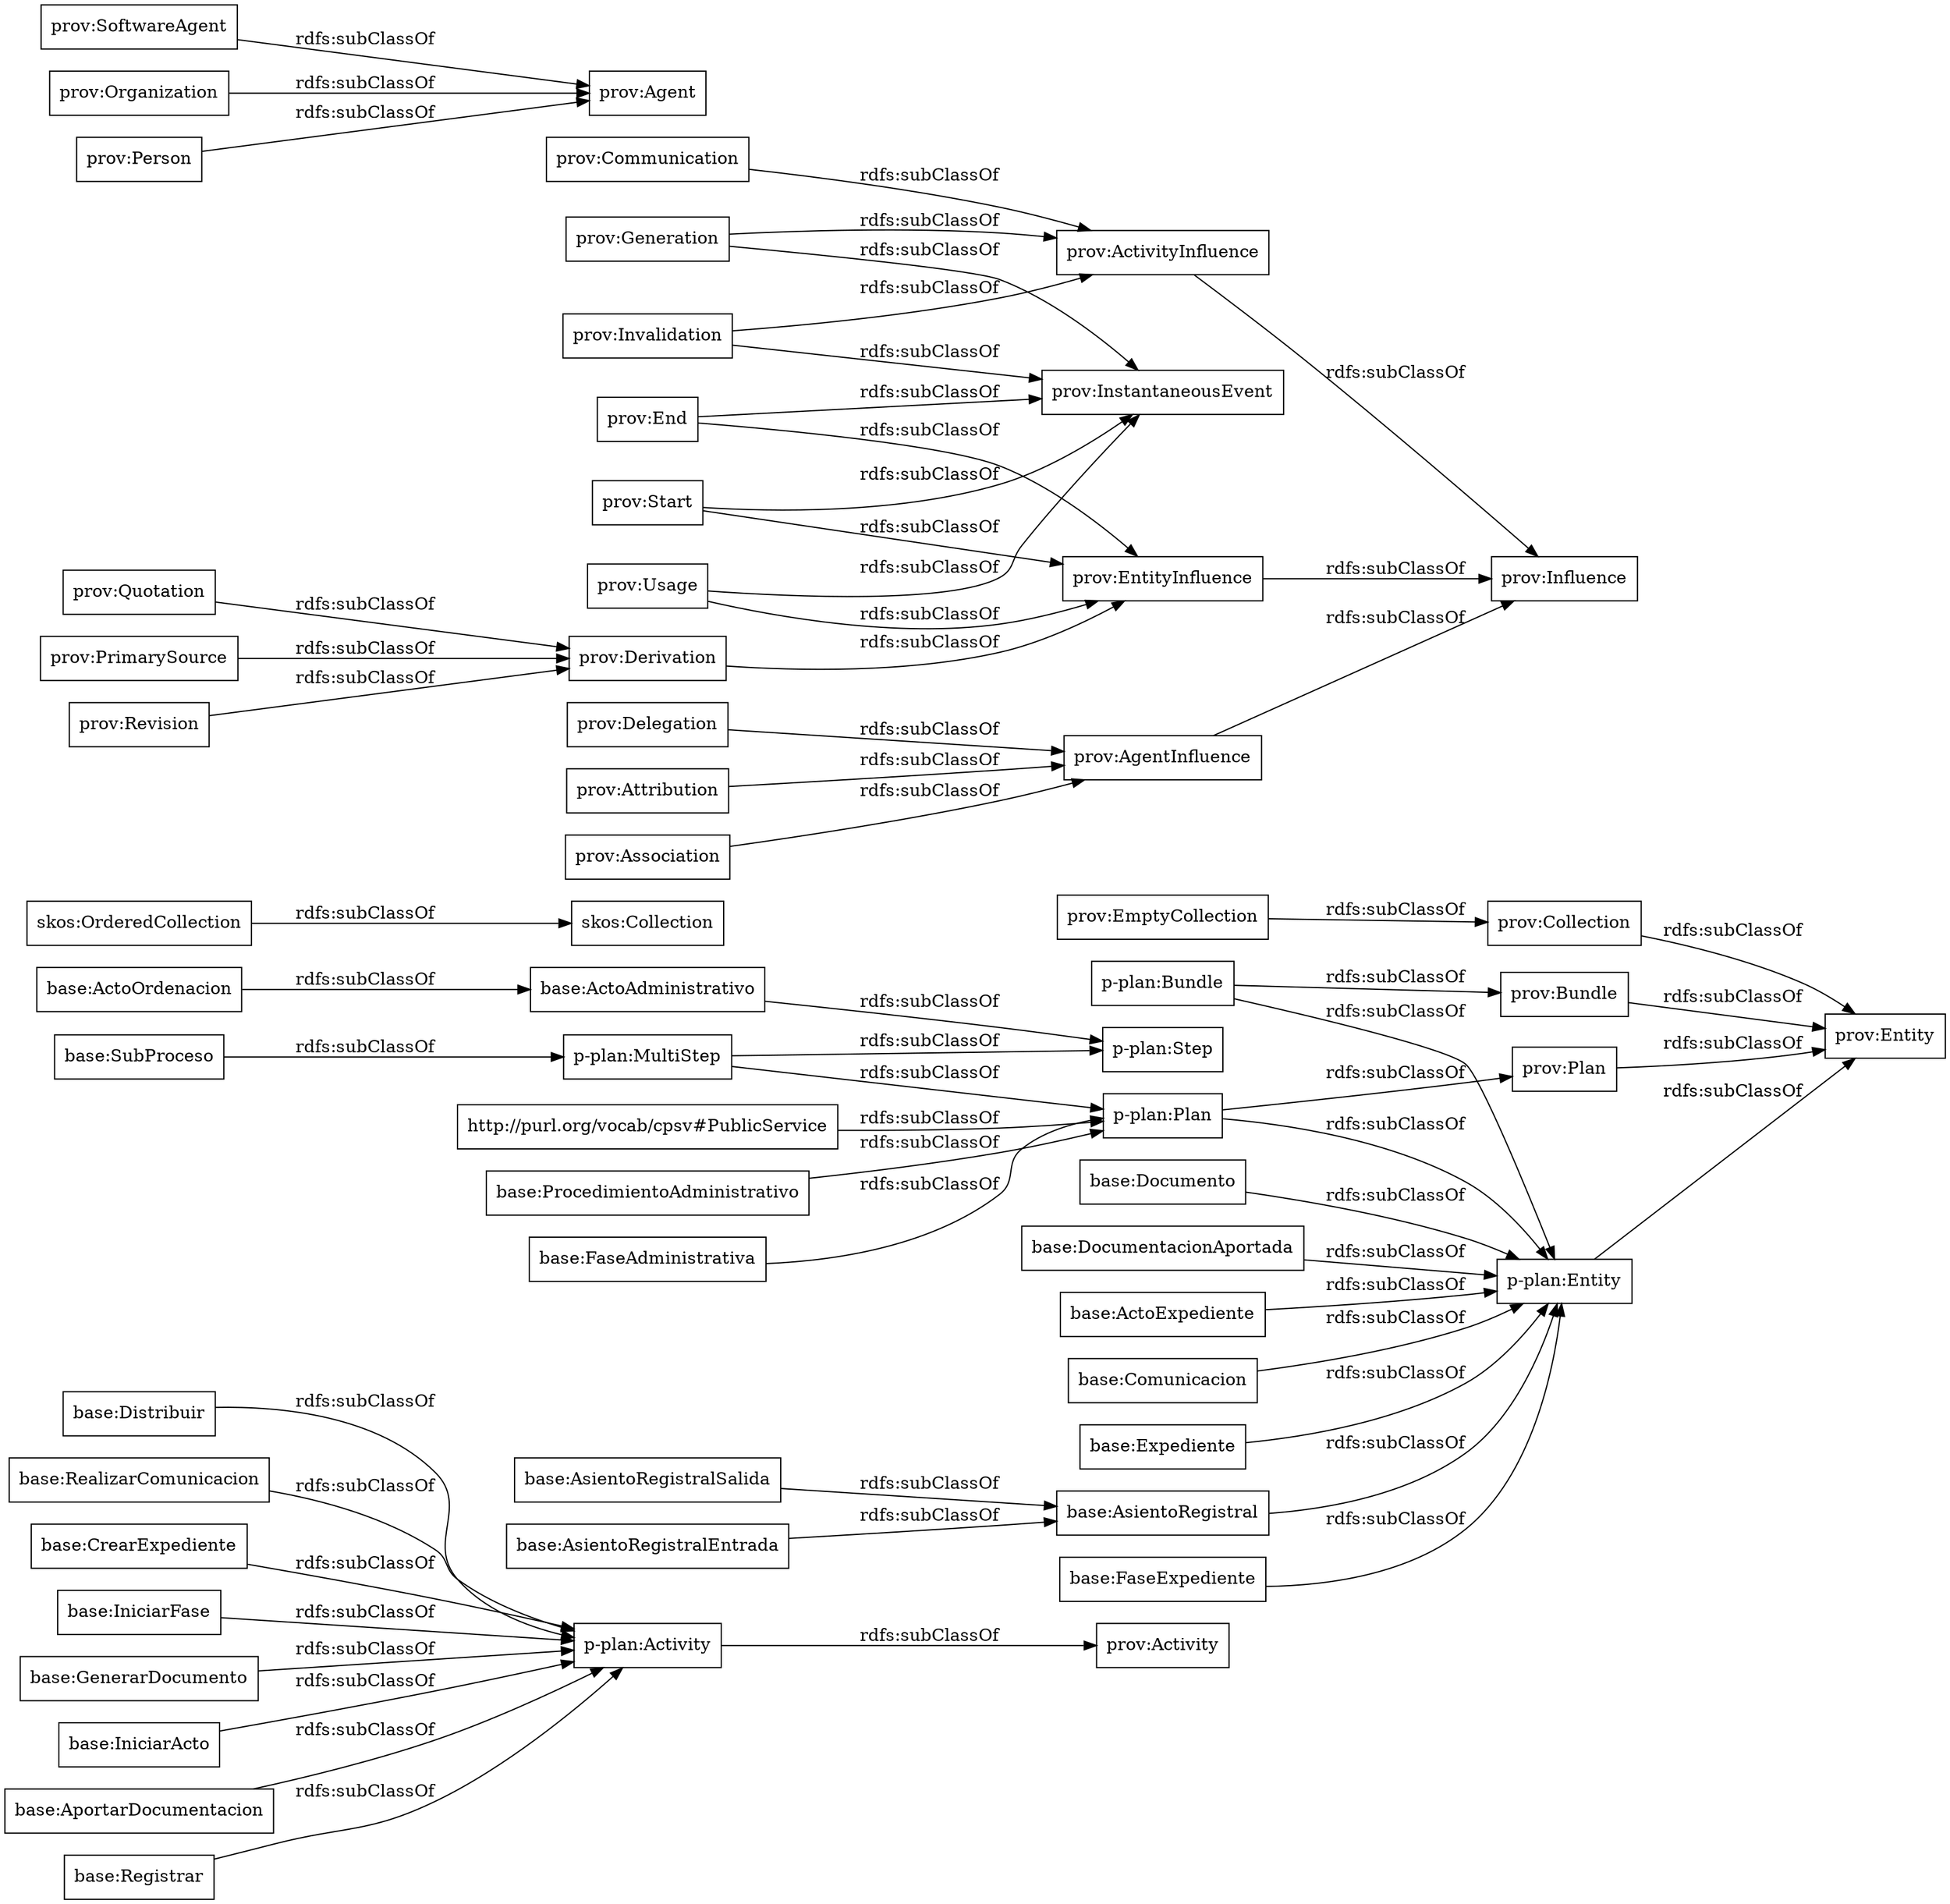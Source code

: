 digraph ar2dtool_diagram { 
rankdir=LR;
size="1000"
node [shape = rectangle, color="black"]; "base:Distribuir" "base:AsientoRegistral" "base:RealizarComunicacion" "base:FaseExpediente" "base:CrearExpediente" "base:Documento" "base:AsientoRegistralSalida" "base:IniciarFase" "base:DocumentacionAportada" "base:ProcedimientoAdministrativo" "base:FaseAdministrativa" "base:ActoExpediente" "base:SubProceso" "base:GenerarDocumento" "base:AsientoRegistralEntrada" "base:Comunicacion" "base:IniciarActo" "base:AportarDocumentacion" "base:Expediente" "base:ActoOrdenacion" "base:Registrar" "base:ActoAdministrativo" "skos:OrderedCollection" "skos:Collection" "p-plan:MultiStep" "p-plan:Activity" "p-plan:Step" "p-plan:Entity" "p-plan:Bundle" "prov:Bundle" "prov:Entity" "p-plan:Plan" "prov:Plan" "prov:Activity" "prov:Influence" "prov:End" "prov:Agent" "prov:Derivation" "prov:Quotation" "prov:Collection" "prov:InstantaneousEvent" "prov:Delegation" "prov:Invalidation" "prov:Usage" "prov:SoftwareAgent" "prov:Attribution" "prov:PrimarySource" "prov:ActivityInfluence" "prov:Organization" "prov:EmptyCollection" "prov:Revision" "prov:Communication" "prov:Association" "prov:Start" "prov:EntityInfluence" "prov:AgentInfluence" "prov:Generation" "prov:Person" ; /*classes style*/
	"prov:Plan" -> "prov:Entity" [ label = "rdfs:subClassOf" ];
	"base:FaseAdministrativa" -> "p-plan:Plan" [ label = "rdfs:subClassOf" ];
	"prov:Invalidation" -> "prov:ActivityInfluence" [ label = "rdfs:subClassOf" ];
	"prov:Invalidation" -> "prov:InstantaneousEvent" [ label = "rdfs:subClassOf" ];
	"prov:Quotation" -> "prov:Derivation" [ label = "rdfs:subClassOf" ];
	"base:IniciarActo" -> "p-plan:Activity" [ label = "rdfs:subClassOf" ];
	"prov:Communication" -> "prov:ActivityInfluence" [ label = "rdfs:subClassOf" ];
	"prov:ActivityInfluence" -> "prov:Influence" [ label = "rdfs:subClassOf" ];
	"prov:SoftwareAgent" -> "prov:Agent" [ label = "rdfs:subClassOf" ];
	"base:ActoAdministrativo" -> "p-plan:Step" [ label = "rdfs:subClassOf" ];
	"prov:PrimarySource" -> "prov:Derivation" [ label = "rdfs:subClassOf" ];
	"p-plan:Entity" -> "prov:Entity" [ label = "rdfs:subClassOf" ];
	"http://purl.org/vocab/cpsv#PublicService" -> "p-plan:Plan" [ label = "rdfs:subClassOf" ];
	"base:Documento" -> "p-plan:Entity" [ label = "rdfs:subClassOf" ];
	"base:AportarDocumentacion" -> "p-plan:Activity" [ label = "rdfs:subClassOf" ];
	"prov:Attribution" -> "prov:AgentInfluence" [ label = "rdfs:subClassOf" ];
	"p-plan:MultiStep" -> "p-plan:Step" [ label = "rdfs:subClassOf" ];
	"p-plan:MultiStep" -> "p-plan:Plan" [ label = "rdfs:subClassOf" ];
	"base:RealizarComunicacion" -> "p-plan:Activity" [ label = "rdfs:subClassOf" ];
	"prov:Delegation" -> "prov:AgentInfluence" [ label = "rdfs:subClassOf" ];
	"base:AsientoRegistralEntrada" -> "base:AsientoRegistral" [ label = "rdfs:subClassOf" ];
	"prov:Derivation" -> "prov:EntityInfluence" [ label = "rdfs:subClassOf" ];
	"base:CrearExpediente" -> "p-plan:Activity" [ label = "rdfs:subClassOf" ];
	"prov:Association" -> "prov:AgentInfluence" [ label = "rdfs:subClassOf" ];
	"prov:End" -> "prov:EntityInfluence" [ label = "rdfs:subClassOf" ];
	"prov:End" -> "prov:InstantaneousEvent" [ label = "rdfs:subClassOf" ];
	"prov:Usage" -> "prov:InstantaneousEvent" [ label = "rdfs:subClassOf" ];
	"prov:Usage" -> "prov:EntityInfluence" [ label = "rdfs:subClassOf" ];
	"prov:Collection" -> "prov:Entity" [ label = "rdfs:subClassOf" ];
	"skos:OrderedCollection" -> "skos:Collection" [ label = "rdfs:subClassOf" ];
	"base:AsientoRegistral" -> "p-plan:Entity" [ label = "rdfs:subClassOf" ];
	"prov:Bundle" -> "prov:Entity" [ label = "rdfs:subClassOf" ];
	"base:DocumentacionAportada" -> "p-plan:Entity" [ label = "rdfs:subClassOf" ];
	"prov:Start" -> "prov:EntityInfluence" [ label = "rdfs:subClassOf" ];
	"prov:Start" -> "prov:InstantaneousEvent" [ label = "rdfs:subClassOf" ];
	"prov:EmptyCollection" -> "prov:Collection" [ label = "rdfs:subClassOf" ];
	"prov:Revision" -> "prov:Derivation" [ label = "rdfs:subClassOf" ];
	"p-plan:Activity" -> "prov:Activity" [ label = "rdfs:subClassOf" ];
	"prov:Organization" -> "prov:Agent" [ label = "rdfs:subClassOf" ];
	"prov:EntityInfluence" -> "prov:Influence" [ label = "rdfs:subClassOf" ];
	"base:Comunicacion" -> "p-plan:Entity" [ label = "rdfs:subClassOf" ];
	"base:ProcedimientoAdministrativo" -> "p-plan:Plan" [ label = "rdfs:subClassOf" ];
	"prov:Person" -> "prov:Agent" [ label = "rdfs:subClassOf" ];
	"base:AsientoRegistralSalida" -> "base:AsientoRegistral" [ label = "rdfs:subClassOf" ];
	"prov:AgentInfluence" -> "prov:Influence" [ label = "rdfs:subClassOf" ];
	"base:GenerarDocumento" -> "p-plan:Activity" [ label = "rdfs:subClassOf" ];
	"base:SubProceso" -> "p-plan:MultiStep" [ label = "rdfs:subClassOf" ];
	"base:Distribuir" -> "p-plan:Activity" [ label = "rdfs:subClassOf" ];
	"base:ActoOrdenacion" -> "base:ActoAdministrativo" [ label = "rdfs:subClassOf" ];
	"base:IniciarFase" -> "p-plan:Activity" [ label = "rdfs:subClassOf" ];
	"prov:Generation" -> "prov:ActivityInfluence" [ label = "rdfs:subClassOf" ];
	"prov:Generation" -> "prov:InstantaneousEvent" [ label = "rdfs:subClassOf" ];
	"base:FaseExpediente" -> "p-plan:Entity" [ label = "rdfs:subClassOf" ];
	"p-plan:Plan" -> "prov:Plan" [ label = "rdfs:subClassOf" ];
	"p-plan:Plan" -> "p-plan:Entity" [ label = "rdfs:subClassOf" ];
	"base:Registrar" -> "p-plan:Activity" [ label = "rdfs:subClassOf" ];
	"base:Expediente" -> "p-plan:Entity" [ label = "rdfs:subClassOf" ];
	"p-plan:Bundle" -> "prov:Bundle" [ label = "rdfs:subClassOf" ];
	"p-plan:Bundle" -> "p-plan:Entity" [ label = "rdfs:subClassOf" ];
	"base:ActoExpediente" -> "p-plan:Entity" [ label = "rdfs:subClassOf" ];

}
